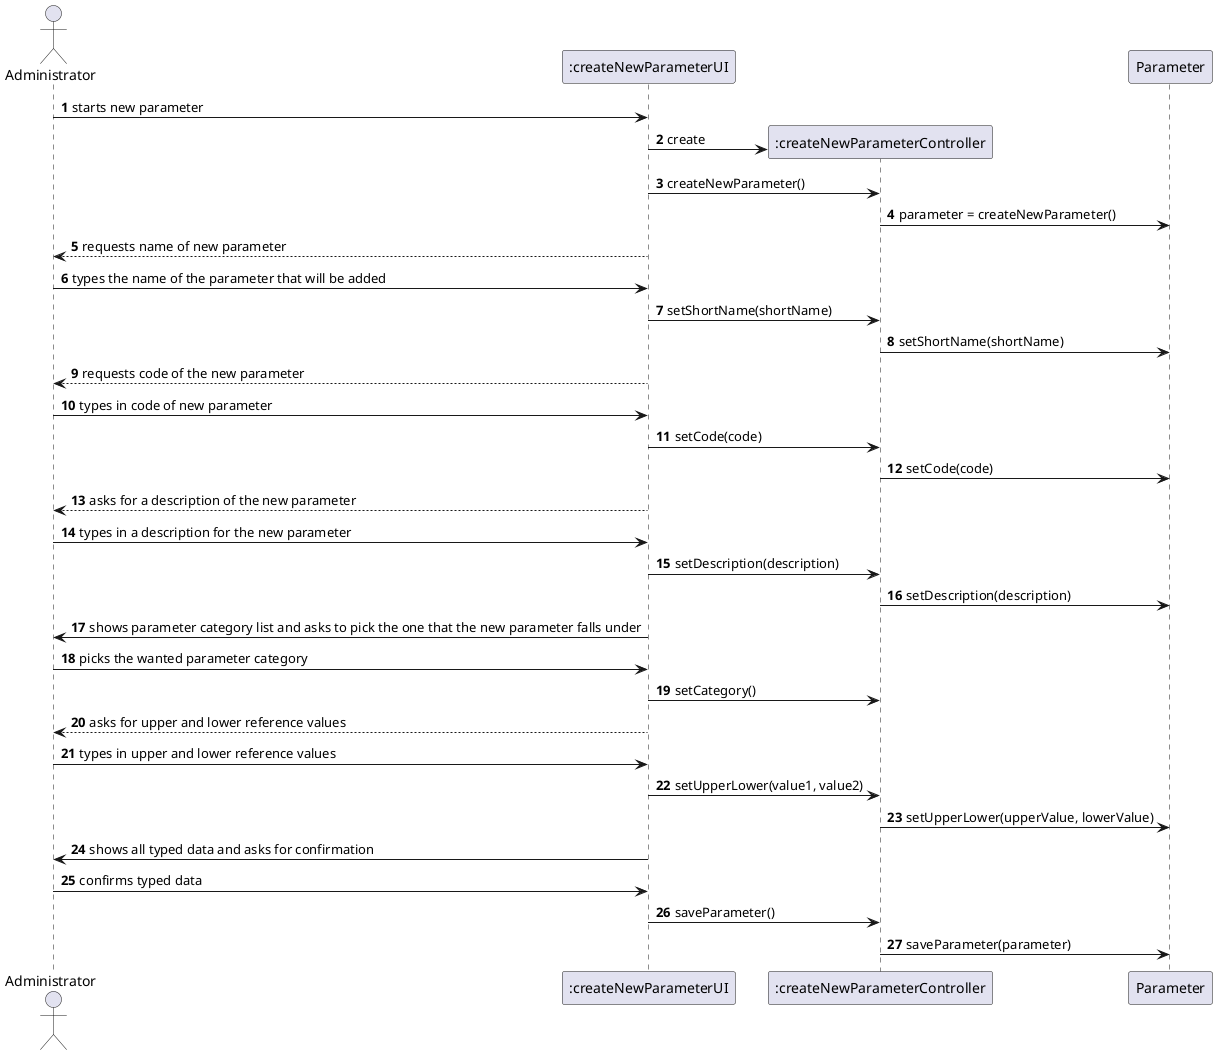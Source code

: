 @startuml

autonumber

actor Administrator as admin
participant ":createNewParameterUI" as UI
participant ":createNewParameterController" as Controller
participant "Parameter" as param

admin -> UI: starts new parameter
create Controller
UI -> Controller: create
UI -> Controller: createNewParameter()
Controller -> param: parameter = createNewParameter()
UI --> admin: requests name of new parameter
admin -> UI: types the name of the parameter that will be added
UI -> Controller: setShortName(shortName)
Controller -> param: setShortName(shortName)
UI --> admin: requests code of the new parameter
admin -> UI: types in code of new parameter
UI -> Controller: setCode(code)
Controller -> param: setCode(code)
UI --> admin: asks for a description of the new parameter
admin -> UI: types in a description for the new parameter
UI -> Controller: setDescription(description)
Controller -> param: setDescription(description)
UI -> admin: shows parameter category list and asks to pick the one that the new parameter falls under
admin -> UI: picks the wanted parameter category
UI -> Controller: setCategory()
UI --> admin: asks for upper and lower reference values
admin -> UI: types in upper and lower reference values
UI -> Controller: setUpperLower(value1, value2)
Controller -> param: setUpperLower(upperValue, lowerValue)
UI -> admin: shows all typed data and asks for confirmation
admin -> UI: confirms typed data
UI -> Controller: saveParameter()
Controller -> param: saveParameter(parameter)


@enduml